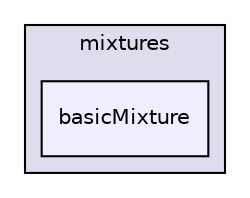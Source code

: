 digraph "src/thermophysicalModels/basic/mixtures/basicMixture" {
  bgcolor=transparent;
  compound=true
  node [ fontsize="10", fontname="Helvetica"];
  edge [ labelfontsize="10", labelfontname="Helvetica"];
  subgraph clusterdir_98749f5e88c1d31322c3eea5d7103a03 {
    graph [ bgcolor="#ddddee", pencolor="black", label="mixtures" fontname="Helvetica", fontsize="10", URL="dir_98749f5e88c1d31322c3eea5d7103a03.html"]
  dir_fa5c8182df0b02b1a59debe313363759 [shape=box, label="basicMixture", style="filled", fillcolor="#eeeeff", pencolor="black", URL="dir_fa5c8182df0b02b1a59debe313363759.html"];
  }
}
